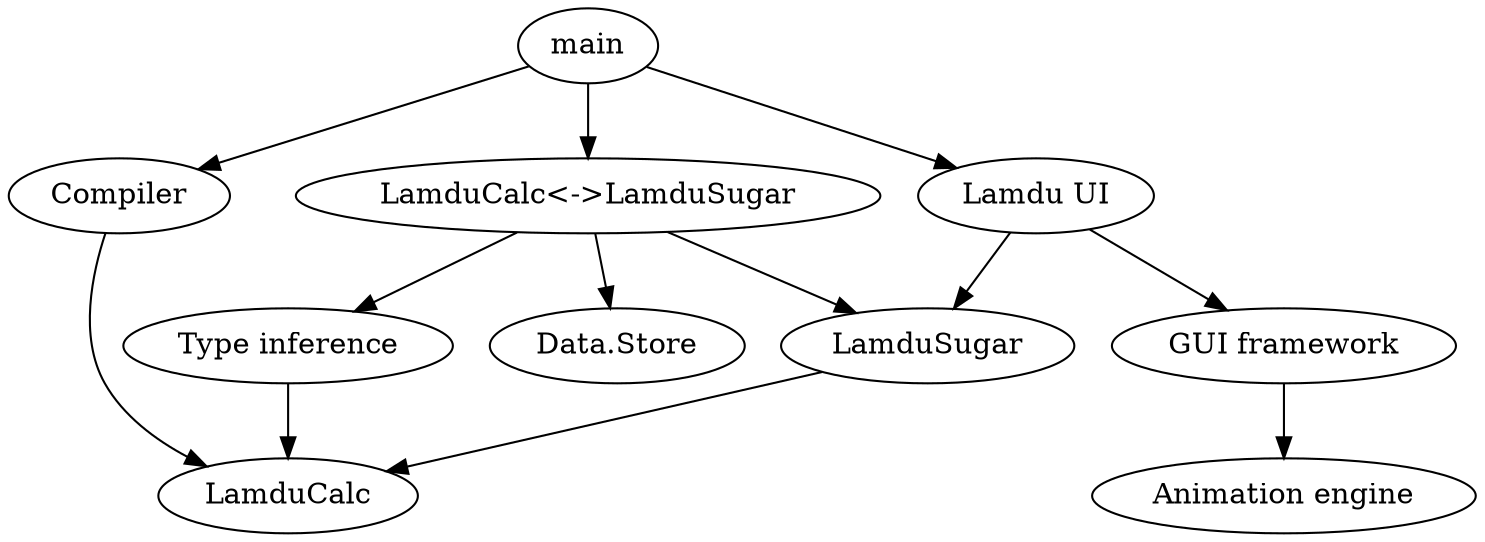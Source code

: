 digraph G {
    calc [label="LamduCalc"];
    compiler [label="Compiler"];
    infer [label="Type inference"];
    store [label="Data.Store"];
    animation [label="Animation engine"];
    widgets [label="GUI framework"];
    sugar [label="LamduSugar"];
    sugarconvert [label="LamduCalc<->LamduSugar"];
    ui [label="Lamdu UI"];

    infer        -> calc;
    compiler     -> calc;
    widgets      -> animation;
    sugar        -> calc;
    sugarconvert -> sugar;
    sugarconvert -> infer;
    sugarconvert -> store;
    ui           -> sugar;
    ui           -> widgets;
    main         -> ui;
    main         -> sugarconvert;
    main         -> compiler;
}